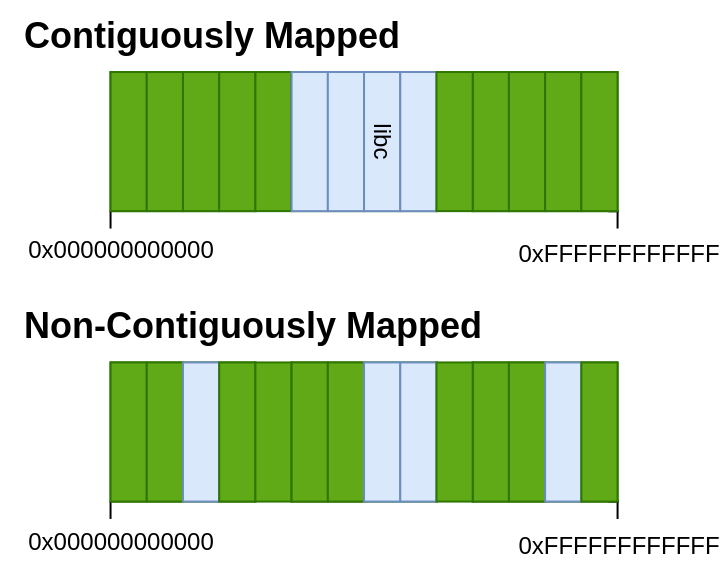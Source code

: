 <mxfile version="26.2.2">
  <diagram name="Page-1" id="NzrMr5zq9rKaClnaXDuF">
    <mxGraphModel dx="1236" dy="917" grid="1" gridSize="10" guides="1" tooltips="1" connect="1" arrows="1" fold="1" page="1" pageScale="1" pageWidth="1169" pageHeight="827" math="0" shadow="0">
      <root>
        <mxCell id="0" />
        <mxCell id="1" parent="0" />
        <mxCell id="hFEI2WQQ1vhx0Jh2LQrT-162" value="" style="group;" vertex="1" connectable="0" parent="1">
          <mxGeometry x="90" y="54.78" width="354.05" height="284.79" as="geometry" />
        </mxCell>
        <mxCell id="hFEI2WQQ1vhx0Jh2LQrT-137" value="" style="group;" vertex="1" connectable="0" parent="hFEI2WQQ1vhx0Jh2LQrT-162">
          <mxGeometry width="354.05" height="139.57" as="geometry" />
        </mxCell>
        <mxCell id="hFEI2WQQ1vhx0Jh2LQrT-102" value="&lt;h1 style=&quot;margin-top: 0px;&quot;&gt;Contiguously Mapped&lt;/h1&gt;" style="text;html=1;whiteSpace=wrap;overflow=hidden;rounded=0;fontSize=9;" vertex="1" parent="hFEI2WQQ1vhx0Jh2LQrT-137">
          <mxGeometry x="10" width="271" height="120" as="geometry" />
        </mxCell>
        <mxCell id="hFEI2WQQ1vhx0Jh2LQrT-1" value="" style="group;fillColor=#60a917;strokeColor=#2D7600;fontColor=#ffffff;container=0;" vertex="1" connectable="0" parent="hFEI2WQQ1vhx0Jh2LQrT-137">
          <mxGeometry x="55.27" y="35.22" width="72.432" height="69.565" as="geometry" />
        </mxCell>
        <mxCell id="hFEI2WQQ1vhx0Jh2LQrT-8" value="" style="group;fillColor=#60a917;strokeColor=#2D7600;fontColor=#ffffff;container=0;" vertex="1" connectable="0" parent="hFEI2WQQ1vhx0Jh2LQrT-137">
          <mxGeometry x="236.347" y="35.22" width="72.432" height="69.565" as="geometry" />
        </mxCell>
        <mxCell id="hFEI2WQQ1vhx0Jh2LQrT-9" value="0xFFFFFFFFFFFF" style="text;html=1;align=center;verticalAlign=middle;whiteSpace=wrap;rounded=0;container=0;" vertex="1" parent="hFEI2WQQ1vhx0Jh2LQrT-137">
          <mxGeometry x="263.509" y="113.481" width="90.541" height="26.087" as="geometry" />
        </mxCell>
        <mxCell id="hFEI2WQQ1vhx0Jh2LQrT-10" style="edgeStyle=orthogonalEdgeStyle;rounded=0;orthogonalLoop=1;jettySize=auto;html=1;exitX=0.75;exitY=1;exitDx=0;exitDy=0;entryX=0.5;entryY=0;entryDx=0;entryDy=0;endArrow=none;startFill=0;" edge="1" parent="hFEI2WQQ1vhx0Jh2LQrT-137" source="hFEI2WQQ1vhx0Jh2LQrT-43" target="hFEI2WQQ1vhx0Jh2LQrT-9">
          <mxGeometry relative="1" as="geometry" />
        </mxCell>
        <mxCell id="hFEI2WQQ1vhx0Jh2LQrT-11" style="edgeStyle=orthogonalEdgeStyle;rounded=0;orthogonalLoop=1;jettySize=auto;html=1;exitX=0;exitY=1;exitDx=0;exitDy=0;strokeColor=default;endArrow=none;startFill=0;" edge="1" parent="hFEI2WQQ1vhx0Jh2LQrT-137" source="hFEI2WQQ1vhx0Jh2LQrT-12">
          <mxGeometry relative="1" as="geometry">
            <mxPoint x="55.27" y="113.481" as="targetPoint" />
          </mxGeometry>
        </mxCell>
        <mxCell id="hFEI2WQQ1vhx0Jh2LQrT-12" value="" style="rounded=0;whiteSpace=wrap;html=1;fillColor=#60a917;strokeColor=#2D7600;fontColor=#ffffff;container=0;" vertex="1" parent="hFEI2WQQ1vhx0Jh2LQrT-137">
          <mxGeometry x="55.27" y="35.22" width="18.108" height="69.565" as="geometry" />
        </mxCell>
        <mxCell id="hFEI2WQQ1vhx0Jh2LQrT-13" value="" style="rounded=0;whiteSpace=wrap;html=1;fillColor=#60a917;strokeColor=#2D7600;fontColor=#ffffff;container=0;" vertex="1" parent="hFEI2WQQ1vhx0Jh2LQrT-137">
          <mxGeometry x="73.378" y="35.22" width="18.108" height="69.565" as="geometry" />
        </mxCell>
        <mxCell id="hFEI2WQQ1vhx0Jh2LQrT-14" value="" style="rounded=0;whiteSpace=wrap;html=1;fillColor=#60a917;strokeColor=#2D7600;fontColor=#ffffff;container=0;" vertex="1" parent="hFEI2WQQ1vhx0Jh2LQrT-137">
          <mxGeometry x="91.486" y="35.22" width="18.108" height="69.565" as="geometry" />
        </mxCell>
        <mxCell id="hFEI2WQQ1vhx0Jh2LQrT-15" value="" style="rounded=0;whiteSpace=wrap;html=1;fillColor=#60a917;strokeColor=#2D7600;fontColor=#ffffff;container=0;" vertex="1" parent="hFEI2WQQ1vhx0Jh2LQrT-137">
          <mxGeometry x="109.595" y="35.22" width="18.108" height="69.565" as="geometry" />
        </mxCell>
        <mxCell id="hFEI2WQQ1vhx0Jh2LQrT-16" value="" style="rounded=0;whiteSpace=wrap;html=1;fillColor=#60a917;strokeColor=#2D7600;fontColor=#ffffff;container=0;" vertex="1" parent="hFEI2WQQ1vhx0Jh2LQrT-137">
          <mxGeometry x="127.703" y="35.22" width="18.108" height="69.565" as="geometry" />
        </mxCell>
        <mxCell id="hFEI2WQQ1vhx0Jh2LQrT-40" value="" style="rounded=0;whiteSpace=wrap;html=1;fillColor=#60a917;strokeColor=#2D7600;fontColor=#ffffff;container=0;" vertex="1" parent="hFEI2WQQ1vhx0Jh2LQrT-137">
          <mxGeometry x="236.347" y="35.22" width="18.108" height="69.565" as="geometry" />
        </mxCell>
        <mxCell id="hFEI2WQQ1vhx0Jh2LQrT-41" value="" style="rounded=0;whiteSpace=wrap;html=1;fillColor=#60a917;strokeColor=#2D7600;fontColor=#ffffff;container=0;" vertex="1" parent="hFEI2WQQ1vhx0Jh2LQrT-137">
          <mxGeometry x="254.455" y="35.22" width="18.108" height="69.565" as="geometry" />
        </mxCell>
        <mxCell id="hFEI2WQQ1vhx0Jh2LQrT-42" value="" style="rounded=0;whiteSpace=wrap;html=1;fillColor=#60a917;strokeColor=#2D7600;fontColor=#ffffff;container=0;" vertex="1" parent="hFEI2WQQ1vhx0Jh2LQrT-137">
          <mxGeometry x="272.564" y="35.22" width="18.108" height="69.565" as="geometry" />
        </mxCell>
        <mxCell id="hFEI2WQQ1vhx0Jh2LQrT-43" value="" style="rounded=0;whiteSpace=wrap;html=1;fillColor=#60a917;strokeColor=#2D7600;fontColor=#ffffff;container=0;" vertex="1" parent="hFEI2WQQ1vhx0Jh2LQrT-137">
          <mxGeometry x="290.672" y="35.22" width="18.108" height="69.565" as="geometry" />
        </mxCell>
        <mxCell id="hFEI2WQQ1vhx0Jh2LQrT-73" value="0x000000000000" style="text;html=1;align=center;verticalAlign=middle;resizable=0;points=[];autosize=1;strokeColor=none;fillColor=none;" vertex="1" parent="hFEI2WQQ1vhx0Jh2LQrT-137">
          <mxGeometry y="109.57" width="120" height="30" as="geometry" />
        </mxCell>
        <mxCell id="hFEI2WQQ1vhx0Jh2LQrT-74" value="" style="group;fillColor=#60a917;strokeColor=#2D7600;fontColor=#ffffff;container=0;" vertex="1" connectable="0" parent="hFEI2WQQ1vhx0Jh2LQrT-137">
          <mxGeometry x="145.81" y="35.22" width="72.432" height="69.565" as="geometry" />
        </mxCell>
        <mxCell id="hFEI2WQQ1vhx0Jh2LQrT-76" value="" style="rounded=0;whiteSpace=wrap;html=1;fillColor=#dae8fc;strokeColor=#6c8ebf;container=0;" vertex="1" parent="hFEI2WQQ1vhx0Jh2LQrT-137">
          <mxGeometry x="145.81" y="35.22" width="18.108" height="69.565" as="geometry" />
        </mxCell>
        <mxCell id="hFEI2WQQ1vhx0Jh2LQrT-77" value="" style="rounded=0;whiteSpace=wrap;html=1;fillColor=#dae8fc;strokeColor=#6c8ebf;container=0;" vertex="1" parent="hFEI2WQQ1vhx0Jh2LQrT-137">
          <mxGeometry x="163.918" y="35.22" width="18.108" height="69.565" as="geometry" />
        </mxCell>
        <mxCell id="hFEI2WQQ1vhx0Jh2LQrT-78" value="" style="rounded=0;whiteSpace=wrap;html=1;fillColor=#dae8fc;strokeColor=#6c8ebf;container=0;" vertex="1" parent="hFEI2WQQ1vhx0Jh2LQrT-137">
          <mxGeometry x="182.026" y="35.22" width="18.108" height="69.565" as="geometry" />
        </mxCell>
        <mxCell id="hFEI2WQQ1vhx0Jh2LQrT-79" value="" style="rounded=0;whiteSpace=wrap;html=1;fillColor=#dae8fc;strokeColor=#6c8ebf;container=0;" vertex="1" parent="hFEI2WQQ1vhx0Jh2LQrT-137">
          <mxGeometry x="200.135" y="35.22" width="18.108" height="69.565" as="geometry" />
        </mxCell>
        <mxCell id="hFEI2WQQ1vhx0Jh2LQrT-80" value="" style="rounded=0;whiteSpace=wrap;html=1;fillColor=#60a917;strokeColor=#2D7600;fontColor=#ffffff;container=0;" vertex="1" parent="hFEI2WQQ1vhx0Jh2LQrT-137">
          <mxGeometry x="218.243" y="35.22" width="18.108" height="69.565" as="geometry" />
        </mxCell>
        <mxCell id="hFEI2WQQ1vhx0Jh2LQrT-113" value="libc" style="text;html=1;align=center;verticalAlign=middle;whiteSpace=wrap;rounded=0;rotation=90;" vertex="1" parent="hFEI2WQQ1vhx0Jh2LQrT-137">
          <mxGeometry x="161.08" y="55" width="60" height="30" as="geometry" />
        </mxCell>
        <mxCell id="hFEI2WQQ1vhx0Jh2LQrT-139" value="&lt;h1 style=&quot;margin-top: 0px;&quot;&gt;Non-Contiguously Mapped&lt;/h1&gt;" style="text;html=1;whiteSpace=wrap;overflow=hidden;rounded=0;fontSize=9;" vertex="1" parent="hFEI2WQQ1vhx0Jh2LQrT-162">
          <mxGeometry x="10" y="145.22" width="271" height="120" as="geometry" />
        </mxCell>
        <mxCell id="hFEI2WQQ1vhx0Jh2LQrT-140" value="" style="group;fillColor=#60a917;strokeColor=#2D7600;fontColor=#ffffff;container=0;" vertex="1" connectable="0" parent="hFEI2WQQ1vhx0Jh2LQrT-162">
          <mxGeometry x="55.27" y="180.44" width="72.432" height="69.565" as="geometry" />
        </mxCell>
        <mxCell id="hFEI2WQQ1vhx0Jh2LQrT-141" value="" style="group;fillColor=#60a917;strokeColor=#2D7600;fontColor=#ffffff;container=0;" vertex="1" connectable="0" parent="hFEI2WQQ1vhx0Jh2LQrT-162">
          <mxGeometry x="236.347" y="180.44" width="72.432" height="69.565" as="geometry" />
        </mxCell>
        <mxCell id="hFEI2WQQ1vhx0Jh2LQrT-142" value="0xFFFFFFFFFFFF" style="text;html=1;align=center;verticalAlign=middle;whiteSpace=wrap;rounded=0;container=0;" vertex="1" parent="hFEI2WQQ1vhx0Jh2LQrT-162">
          <mxGeometry x="263.509" y="258.701" width="90.541" height="26.087" as="geometry" />
        </mxCell>
        <mxCell id="hFEI2WQQ1vhx0Jh2LQrT-143" style="edgeStyle=orthogonalEdgeStyle;rounded=0;orthogonalLoop=1;jettySize=auto;html=1;exitX=0.75;exitY=1;exitDx=0;exitDy=0;entryX=0.5;entryY=0;entryDx=0;entryDy=0;endArrow=none;startFill=0;" edge="1" parent="hFEI2WQQ1vhx0Jh2LQrT-162" source="hFEI2WQQ1vhx0Jh2LQrT-153" target="hFEI2WQQ1vhx0Jh2LQrT-142">
          <mxGeometry relative="1" as="geometry" />
        </mxCell>
        <mxCell id="hFEI2WQQ1vhx0Jh2LQrT-144" style="edgeStyle=orthogonalEdgeStyle;rounded=0;orthogonalLoop=1;jettySize=auto;html=1;exitX=0;exitY=1;exitDx=0;exitDy=0;strokeColor=default;endArrow=none;startFill=0;" edge="1" parent="hFEI2WQQ1vhx0Jh2LQrT-162" source="hFEI2WQQ1vhx0Jh2LQrT-145">
          <mxGeometry relative="1" as="geometry">
            <mxPoint x="55.27" y="258.701" as="targetPoint" />
          </mxGeometry>
        </mxCell>
        <mxCell id="hFEI2WQQ1vhx0Jh2LQrT-145" value="" style="rounded=0;whiteSpace=wrap;html=1;fillColor=#60a917;strokeColor=#2D7600;fontColor=#ffffff;container=0;" vertex="1" parent="hFEI2WQQ1vhx0Jh2LQrT-162">
          <mxGeometry x="55.27" y="180.44" width="18.108" height="69.565" as="geometry" />
        </mxCell>
        <mxCell id="hFEI2WQQ1vhx0Jh2LQrT-146" value="" style="rounded=0;whiteSpace=wrap;html=1;fillColor=#60a917;strokeColor=#2D7600;fontColor=#ffffff;container=0;" vertex="1" parent="hFEI2WQQ1vhx0Jh2LQrT-162">
          <mxGeometry x="73.378" y="180.44" width="18.108" height="69.565" as="geometry" />
        </mxCell>
        <mxCell id="hFEI2WQQ1vhx0Jh2LQrT-147" value="" style="rounded=0;whiteSpace=wrap;html=1;fillColor=#dae8fc;strokeColor=#6c8ebf;container=0;" vertex="1" parent="hFEI2WQQ1vhx0Jh2LQrT-162">
          <mxGeometry x="91.486" y="180.44" width="18.108" height="69.565" as="geometry" />
        </mxCell>
        <mxCell id="hFEI2WQQ1vhx0Jh2LQrT-148" value="" style="rounded=0;whiteSpace=wrap;html=1;fillColor=#60a917;strokeColor=#2D7600;fontColor=#ffffff;container=0;" vertex="1" parent="hFEI2WQQ1vhx0Jh2LQrT-162">
          <mxGeometry x="109.595" y="180.44" width="18.108" height="69.565" as="geometry" />
        </mxCell>
        <mxCell id="hFEI2WQQ1vhx0Jh2LQrT-149" value="" style="rounded=0;whiteSpace=wrap;html=1;fillColor=#60a917;strokeColor=#2D7600;fontColor=#ffffff;container=0;" vertex="1" parent="hFEI2WQQ1vhx0Jh2LQrT-162">
          <mxGeometry x="127.703" y="180.44" width="18.108" height="69.565" as="geometry" />
        </mxCell>
        <mxCell id="hFEI2WQQ1vhx0Jh2LQrT-150" value="" style="rounded=0;whiteSpace=wrap;html=1;fillColor=#60a917;strokeColor=#2D7600;fontColor=#ffffff;container=0;" vertex="1" parent="hFEI2WQQ1vhx0Jh2LQrT-162">
          <mxGeometry x="236.347" y="180.44" width="18.108" height="69.565" as="geometry" />
        </mxCell>
        <mxCell id="hFEI2WQQ1vhx0Jh2LQrT-151" value="" style="rounded=0;whiteSpace=wrap;html=1;fillColor=#60a917;strokeColor=#2D7600;fontColor=#ffffff;container=0;" vertex="1" parent="hFEI2WQQ1vhx0Jh2LQrT-162">
          <mxGeometry x="254.455" y="180.44" width="18.108" height="69.565" as="geometry" />
        </mxCell>
        <mxCell id="hFEI2WQQ1vhx0Jh2LQrT-152" value="" style="rounded=0;whiteSpace=wrap;html=1;fillColor=#dae8fc;strokeColor=#6c8ebf;container=0;" vertex="1" parent="hFEI2WQQ1vhx0Jh2LQrT-162">
          <mxGeometry x="272.564" y="180.44" width="18.108" height="69.565" as="geometry" />
        </mxCell>
        <mxCell id="hFEI2WQQ1vhx0Jh2LQrT-153" value="" style="rounded=0;whiteSpace=wrap;html=1;fillColor=#60a917;strokeColor=#2D7600;fontColor=#ffffff;container=0;" vertex="1" parent="hFEI2WQQ1vhx0Jh2LQrT-162">
          <mxGeometry x="290.672" y="180.44" width="18.108" height="69.565" as="geometry" />
        </mxCell>
        <mxCell id="hFEI2WQQ1vhx0Jh2LQrT-154" value="0x000000000000" style="text;html=1;align=center;verticalAlign=middle;resizable=0;points=[];autosize=1;strokeColor=none;fillColor=none;" vertex="1" parent="hFEI2WQQ1vhx0Jh2LQrT-162">
          <mxGeometry y="254.79" width="120" height="30" as="geometry" />
        </mxCell>
        <mxCell id="hFEI2WQQ1vhx0Jh2LQrT-155" value="" style="group;fillColor=#60a917;strokeColor=#2D7600;fontColor=#ffffff;container=0;" vertex="1" connectable="0" parent="hFEI2WQQ1vhx0Jh2LQrT-162">
          <mxGeometry x="145.81" y="180.44" width="72.432" height="69.565" as="geometry" />
        </mxCell>
        <mxCell id="hFEI2WQQ1vhx0Jh2LQrT-156" value="" style="rounded=0;whiteSpace=wrap;html=1;fillColor=light-dark(#61a916, #1d293b);strokeColor=light-dark(#2e7601, #5c79a3);container=0;" vertex="1" parent="hFEI2WQQ1vhx0Jh2LQrT-162">
          <mxGeometry x="145.81" y="180.44" width="18.108" height="69.565" as="geometry" />
        </mxCell>
        <mxCell id="hFEI2WQQ1vhx0Jh2LQrT-157" value="" style="rounded=0;whiteSpace=wrap;html=1;fillColor=light-dark(#61a916, #1d293b);strokeColor=light-dark(#2e7601, #5c79a3);container=0;" vertex="1" parent="hFEI2WQQ1vhx0Jh2LQrT-162">
          <mxGeometry x="163.918" y="180.44" width="18.108" height="69.565" as="geometry" />
        </mxCell>
        <mxCell id="hFEI2WQQ1vhx0Jh2LQrT-158" value="" style="rounded=0;whiteSpace=wrap;html=1;fillColor=#dae8fc;strokeColor=#6c8ebf;container=0;" vertex="1" parent="hFEI2WQQ1vhx0Jh2LQrT-162">
          <mxGeometry x="182.026" y="180.44" width="18.108" height="69.565" as="geometry" />
        </mxCell>
        <mxCell id="hFEI2WQQ1vhx0Jh2LQrT-159" value="" style="rounded=0;whiteSpace=wrap;html=1;fillColor=#dae8fc;strokeColor=#6c8ebf;container=0;" vertex="1" parent="hFEI2WQQ1vhx0Jh2LQrT-162">
          <mxGeometry x="200.135" y="180.44" width="18.108" height="69.565" as="geometry" />
        </mxCell>
        <mxCell id="hFEI2WQQ1vhx0Jh2LQrT-160" value="" style="rounded=0;whiteSpace=wrap;html=1;fillColor=#60a917;strokeColor=#2D7600;fontColor=#ffffff;container=0;" vertex="1" parent="hFEI2WQQ1vhx0Jh2LQrT-162">
          <mxGeometry x="218.243" y="180.44" width="18.108" height="69.565" as="geometry" />
        </mxCell>
      </root>
    </mxGraphModel>
  </diagram>
</mxfile>
